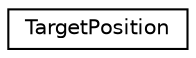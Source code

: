 digraph "Graphical Class Hierarchy"
{
  edge [fontname="Helvetica",fontsize="10",labelfontname="Helvetica",labelfontsize="10"];
  node [fontname="Helvetica",fontsize="10",shape=record];
  rankdir="LR";
  Node0 [label="TargetPosition",height=0.2,width=0.4,color="black", fillcolor="white", style="filled",URL="$class_target_position.html"];
}
